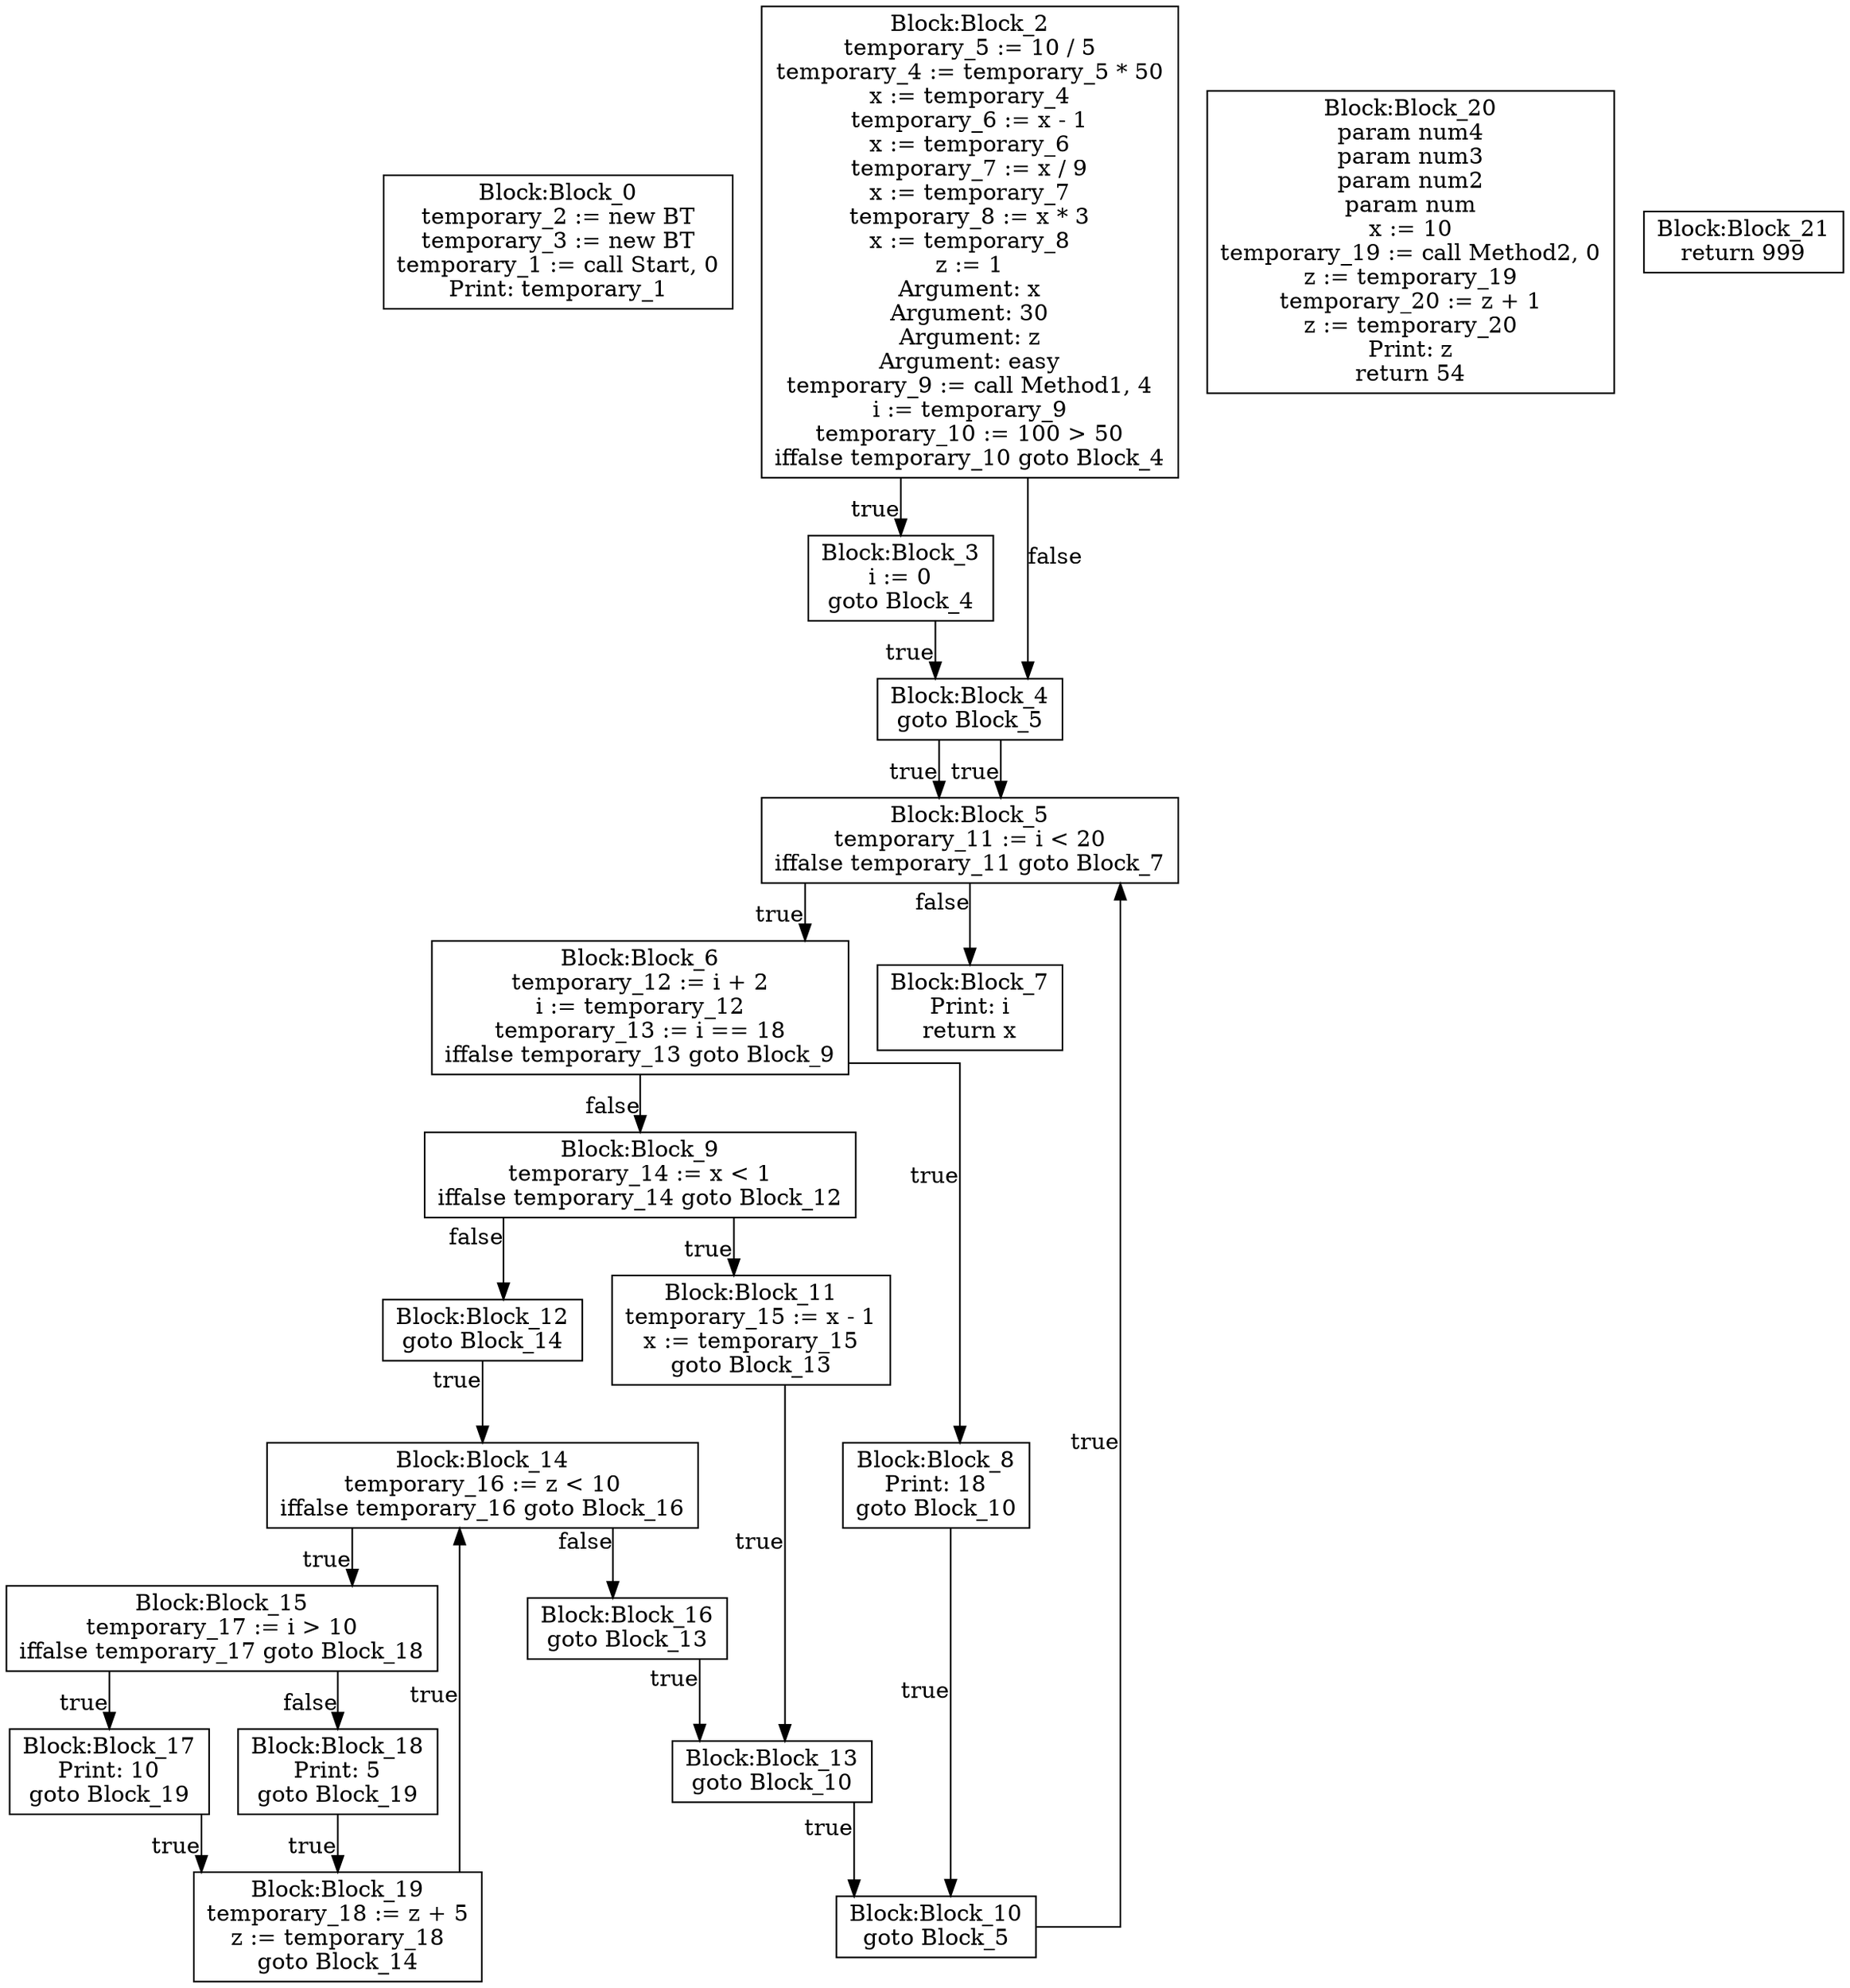 digraph {
graph [ splines = ortho ]
	node [ shape = box ];
Block_0 [label="Block:Block_0
temporary_2 := new BT
temporary_3 := new BT
temporary_1 := call Start, 0
Print: temporary_1"];
Block_2 [label="Block:Block_2
temporary_5 := 10 / 5
temporary_4 := temporary_5 * 50
x := temporary_4
temporary_6 := x - 1
x := temporary_6
temporary_7 := x / 9
x := temporary_7
temporary_8 := x * 3
x := temporary_8
z := 1
Argument: x
Argument: 30
Argument: z
Argument: easy
temporary_9 := call Method1, 4
i := temporary_9
temporary_10 := 100 > 50
iffalse temporary_10 goto Block_4"];
Block_2 -> Block_3 [xlabel = "true"]
Block_3 [label="Block:Block_3
i := 0
goto Block_4"];
Block_3 -> Block_4 [xlabel = "true"]
Block_4 [label="Block:Block_4
goto Block_5"];
Block_4 -> Block_5 [xlabel = "true"]
Block_5 [label="Block:Block_5
temporary_11 := i < 20
iffalse temporary_11 goto Block_7"];
Block_5 -> Block_6 [xlabel = "true"]
Block_6 [label="Block:Block_6
temporary_12 := i + 2
i := temporary_12
temporary_13 := i == 18
iffalse temporary_13 goto Block_9"];
Block_6 -> Block_8 [xlabel = "true"]
Block_8 [label="Block:Block_8
Print: 18
goto Block_10"];
Block_8 -> Block_10 [xlabel = "true"]
Block_10 [label="Block:Block_10
goto Block_5"];
Block_10 -> Block_5 [xlabel = "true"]
Block_6 -> Block_9 [xlabel = "false"]
Block_9 [label="Block:Block_9
temporary_14 := x < 1
iffalse temporary_14 goto Block_12"];
Block_9 -> Block_11 [xlabel = "true"]
Block_11 [label="Block:Block_11
temporary_15 := x - 1
x := temporary_15
goto Block_13"];
Block_11 -> Block_13 [xlabel = "true"]
Block_13 [label="Block:Block_13
goto Block_10"];
Block_13 -> Block_10 [xlabel = "true"]
Block_9 -> Block_12 [xlabel = "false"]
Block_12 [label="Block:Block_12
goto Block_14"];
Block_12 -> Block_14 [xlabel = "true"]
Block_14 [label="Block:Block_14
temporary_16 := z < 10
iffalse temporary_16 goto Block_16"];
Block_14 -> Block_15 [xlabel = "true"]
Block_15 [label="Block:Block_15
temporary_17 := i > 10
iffalse temporary_17 goto Block_18"];
Block_15 -> Block_17 [xlabel = "true"]
Block_17 [label="Block:Block_17
Print: 10
goto Block_19"];
Block_17 -> Block_19 [xlabel = "true"]
Block_19 [label="Block:Block_19
temporary_18 := z + 5
z := temporary_18
goto Block_14"];
Block_19 -> Block_14 [xlabel = "true"]
Block_15 -> Block_18 [xlabel = "false"]
Block_18 [label="Block:Block_18
Print: 5
goto Block_19"];
Block_18 -> Block_19 [xlabel = "true"]
Block_14 -> Block_16 [xlabel = "false"]
Block_16 [label="Block:Block_16
goto Block_13"];
Block_16 -> Block_13 [xlabel = "true"]
Block_5 -> Block_7 [xlabel = "false"]
Block_7 [label="Block:Block_7
Print: i
return x"];
Block_2 -> Block_4 [xlabel = "false"]
Block_4 [label="Block:Block_4
goto Block_5"];
Block_4 -> Block_5 [xlabel = "true"]
Block_20 [label="Block:Block_20
param num4
param num3
param num2
param num
x := 10
temporary_19 := call Method2, 0
z := temporary_19
temporary_20 := z + 1
z := temporary_20
Print: z
return 54"];
Block_21 [label="Block:Block_21
return 999"];
}
